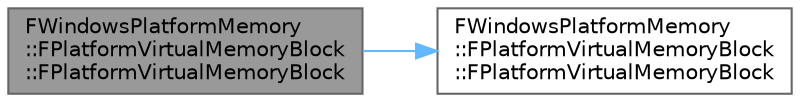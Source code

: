 digraph "FWindowsPlatformMemory::FPlatformVirtualMemoryBlock::FPlatformVirtualMemoryBlock"
{
 // INTERACTIVE_SVG=YES
 // LATEX_PDF_SIZE
  bgcolor="transparent";
  edge [fontname=Helvetica,fontsize=10,labelfontname=Helvetica,labelfontsize=10];
  node [fontname=Helvetica,fontsize=10,shape=box,height=0.2,width=0.4];
  rankdir="LR";
  Node1 [id="Node000001",label="FWindowsPlatformMemory\l::FPlatformVirtualMemoryBlock\l::FPlatformVirtualMemoryBlock",height=0.2,width=0.4,color="gray40", fillcolor="grey60", style="filled", fontcolor="black",tooltip=" "];
  Node1 -> Node2 [id="edge1_Node000001_Node000002",color="steelblue1",style="solid",tooltip=" "];
  Node2 [id="Node000002",label="FWindowsPlatformMemory\l::FPlatformVirtualMemoryBlock\l::FPlatformVirtualMemoryBlock",height=0.2,width=0.4,color="grey40", fillcolor="white", style="filled",URL="$d7/df0/classFWindowsPlatformMemory_1_1FPlatformVirtualMemoryBlock.html#afe11639687504a2800fcf1195a233cec",tooltip=" "];
}
